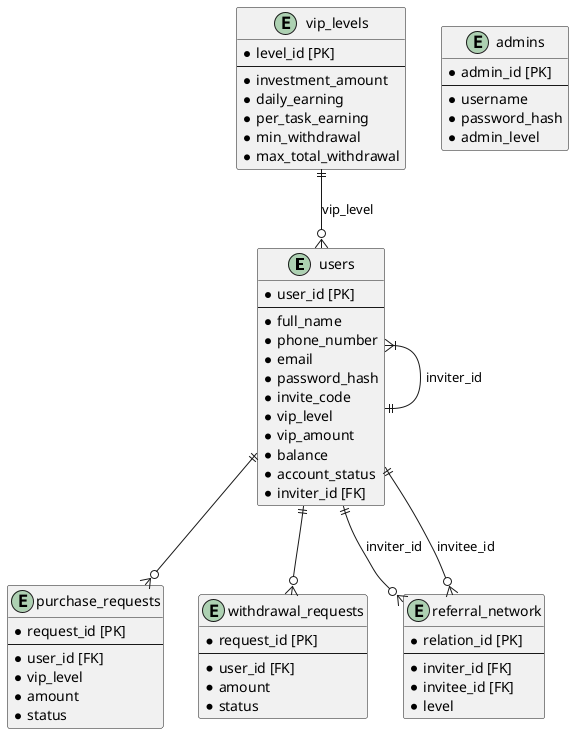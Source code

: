 @startuml EarnMaxElite_Database_Schema

' Entities
entity users {
  * user_id [PK]
  --
  * full_name
  * phone_number
  * email
  * password_hash
  * invite_code
  * vip_level
  * vip_amount
  * balance
  * account_status
  * inviter_id [FK]
}

entity admins {
  * admin_id [PK]
  --
  * username
  * password_hash
  * admin_level
}

entity vip_levels {
  * level_id [PK]
  --
  * investment_amount
  * daily_earning
  * per_task_earning
  * min_withdrawal
  * max_total_withdrawal
}

entity purchase_requests {
  * request_id [PK]
  --
  * user_id [FK]
  * vip_level
  * amount
  * status
}

entity withdrawal_requests {
  * request_id [PK]
  --
  * user_id [FK]
  * amount
  * status
}

entity referral_network {
  * relation_id [PK]
  --
  * inviter_id [FK]
  * invitee_id [FK]
  * level
}

' Relationships
users }|--|| users : inviter_id
users ||--o{ purchase_requests
users ||--o{ withdrawal_requests
users ||--o{ referral_network : inviter_id
users ||--o{ referral_network : invitee_id
vip_levels ||--o{ users : vip_level

@enduml